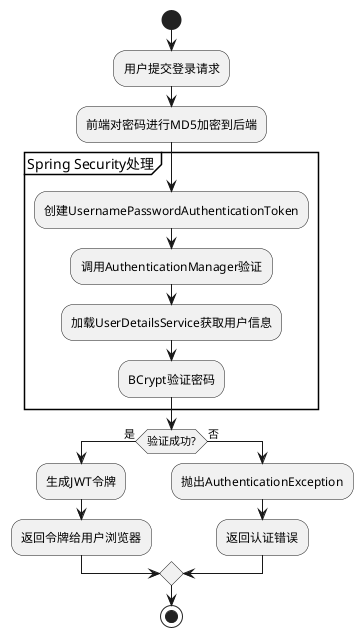 @startuml
start
:用户提交登录请求;
:前端对密码进行MD5加密到后端;

partition Spring Security处理 {
  :创建UsernamePasswordAuthenticationToken;
  :调用AuthenticationManager验证;
  :加载UserDetailsService获取用户信息;
  :BCrypt验证密码;
}

if (验证成功?) then (是)
  :生成JWT令牌;
  :返回令牌给用户浏览器;
else (否)
  :抛出AuthenticationException;
  :返回认证错误;
endif

stop
@enduml